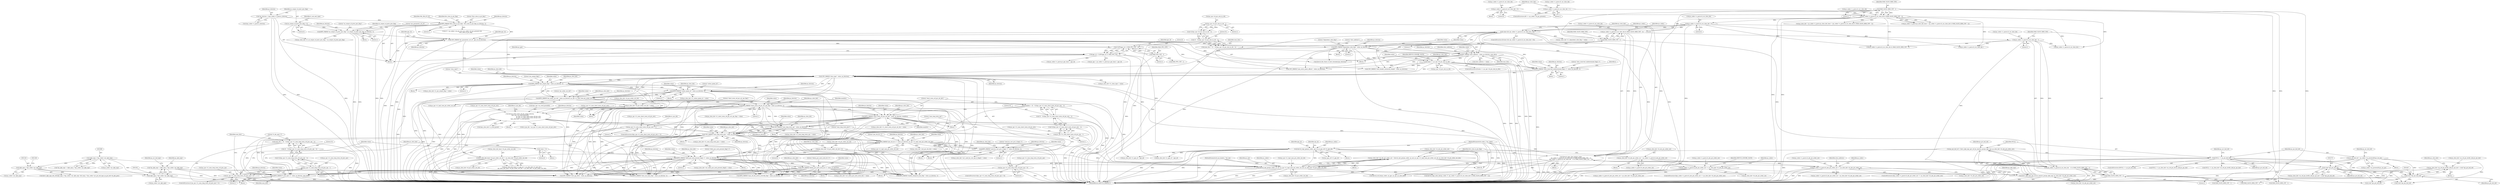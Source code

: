 digraph "0_Android_7c9be319a279654e55a6d757265f88c61a16a4d5@array" {
"1002398" [label="(Call,ps_slice_hdr->as_ref_pic_list0[r_idx].pv_pic_buf = (void *)ps_pic_buf_ref)"];
"1002406" [label="(Call,(void *)ps_pic_buf_ref)"];
"1002312" [label="(Call,NULL == ps_pic_buf_ref)"];
"1002304" [label="(Call,ps_pic_buf_ref = ihevc_dpb_mgr_get_ref_by_nearest_poc(ps_dpb_mgr, ps_slice_hdr->i4_abs_pic_order_cnt))"];
"1002306" [label="(Call,ihevc_dpb_mgr_get_ref_by_nearest_poc(ps_dpb_mgr, ps_slice_hdr->i4_abs_pic_order_cnt))"];
"1002289" [label="(Call,*ps_dpb_mgr = (dpb_mgr_t *)ps_codec->pv_dpb_mgr)"];
"1002291" [label="(Call,(dpb_mgr_t *)ps_codec->pv_dpb_mgr)"];
"1002088" [label="(Call,(dpb_mgr_t *)ps_codec->pv_dpb_mgr)"];
"1002162" [label="(Call,(dpb_mgr_t *)ps_codec->pv_dpb_mgr)"];
"1001699" [label="(Call,ps_codec->s_parse.i4_abs_pic_order_cnt == ps_slice_hdr->i4_abs_pic_order_cnt)"];
"1001685" [label="(Call,ps_slice_hdr->i4_abs_pic_order_cnt = ps_codec->s_parse.i4_abs_pic_order_cnt)"];
"1001670" [label="(Call,ps_slice_hdr->i4_abs_pic_order_cnt = ihevcd_calc_poc(ps_codec, ps_nal, ps_sps->i1_log2_max_pic_order_cnt_lsb, ps_slice_hdr->i4_pic_order_cnt_lsb))"];
"1001674" [label="(Call,ihevcd_calc_poc(ps_codec, ps_nal, ps_sps->i1_log2_max_pic_order_cnt_lsb, ps_slice_hdr->i4_pic_order_cnt_lsb))"];
"1000265" [label="(Call,ihevcd_copy_pps(ps_codec, pps_id, ps_pps_ref->i1_pps_id))"];
"1000130" [label="(MethodParameterIn,codec_t *ps_codec)"];
"1000214" [label="(Call,pps_id = CLIP3(pps_id, 0, MAX_PPS_CNT - 2))"];
"1000216" [label="(Call,CLIP3(pps_id, 0, MAX_PPS_CNT - 2))"];
"1000210" [label="(Call,UEV_PARSE(\"pic_parameter_set_id\", pps_id, ps_bitstrm))"];
"1000191" [label="(Call,BITS_PARSE(\"first_slice_in_pic_flag\", first_slice_in_pic_flag, ps_bitstrm, 1))"];
"1000148" [label="(Call,*ps_bitstrm = &ps_codec->s_parse.s_bitstrm)"];
"1000205" [label="(Call,BITS_PARSE(\"no_output_of_prior_pics_flag\", no_output_of_prior_pics_flag, ps_bitstrm, 1))"];
"1000160" [label="(Call,no_output_of_prior_pics_flag = 0)"];
"1000219" [label="(Call,MAX_PPS_CNT - 2)"];
"1000440" [label="(Call,ihevcd_copy_slice_hdr(ps_codec,\n (ps_codec->s_parse.i4_cur_slice_idx & (MAX_SLICE_HDR_CNT - 1)),\n ((ps_codec->s_parse.i4_cur_slice_idx - 1) & (MAX_SLICE_HDR_CNT - 1))))"];
"1000442" [label="(Call,ps_codec->s_parse.i4_cur_slice_idx & (MAX_SLICE_HDR_CNT - 1))"];
"1000407" [label="(Call,ps_codec->s_parse.i4_cur_slice_idx & (MAX_SLICE_HDR_CNT - 1))"];
"1000392" [label="(Call,ps_codec->s_parse.i4_cur_slice_idx = 1)"];
"1000377" [label="(Call,ps_codec->s_parse.i4_cur_slice_idx = 0)"];
"1000413" [label="(Call,MAX_SLICE_HDR_CNT - 1)"];
"1000432" [label="(Call,ps_codec->s_parse.i4_cur_slice_idx > 0)"];
"1000448" [label="(Call,MAX_SLICE_HDR_CNT - 1)"];
"1000451" [label="(Call,(ps_codec->s_parse.i4_cur_slice_idx - 1) & (MAX_SLICE_HDR_CNT - 1))"];
"1000452" [label="(Call,ps_codec->s_parse.i4_cur_slice_idx - 1)"];
"1000459" [label="(Call,MAX_SLICE_HDR_CNT - 1)"];
"1000131" [label="(MethodParameterIn,nal_header_t *ps_nal)"];
"1000961" [label="(Call,BITS_PARSE(\"poc_lsb_lt[ i ]\", value, ps_bitstrm, ps_sps->i1_log2_max_pic_order_cnt_lsb))"];
"1000859" [label="(Call,UEV_PARSE(\"num_long_term_pics\", value, ps_bitstrm))"];
"1000836" [label="(Call,UEV_PARSE(\"num_long_term_sps\", value, ps_bitstrm))"];
"1000736" [label="(Call,BITS_PARSE(\"short_term_ref_pic_set_idx\", value, ps_bitstrm, numbits))"];
"1000696" [label="(Call,BITS_PARSE(\"short_term_ref_pic_set_sps_flag\", value, ps_bitstrm, 1))"];
"1000684" [label="(Call,BITS_PARSE(\"pic_order_cnt_lsb\", value, ps_bitstrm, ps_sps->i1_log2_max_pic_order_cnt_lsb))"];
"1000594" [label="(Call,UEV_PARSE(\"slice_type\", value, ps_bitstrm))"];
"1000539" [label="(Call,value >= ps_sps->i4_pic_size_in_ctb)"];
"1000530" [label="(Call,BITS_PARSE(\"slice_address\", value, ps_bitstrm, num_bits))"];
"1000430" [label="(Call,value && (ps_codec->s_parse.i4_cur_slice_idx > 0))"];
"1000424" [label="(Call,BITS_PARSE(\"dependent_slice_flag\", value, ps_bitstrm, 1))"];
"1000520" [label="(Call,num_bits = 32 - CLZ(ps_sps->i4_pic_size_in_ctb - 1))"];
"1000522" [label="(Call,32 - CLZ(ps_sps->i4_pic_size_in_ctb - 1))"];
"1000524" [label="(Call,CLZ(ps_sps->i4_pic_size_in_ctb - 1))"];
"1000525" [label="(Call,ps_sps->i4_pic_size_in_ctb - 1)"];
"1000589" [label="(Call,BITS_PARSE(\"slice_reserved_undetermined_flag[ i ]\", value, ps_bitstrm, 1))"];
"1000639" [label="(Call,BITS_PARSE(\"pic_output_flag\", value, ps_bitstrm, 1))"];
"1000661" [label="(Call,BITS_PARSE(\"colour_plane_id\", value, ps_bitstrm, 2))"];
"1000726" [label="(Call,numbits = 32 - CLZ(ps_sps->i1_num_short_term_ref_pic_sets - 1))"];
"1000728" [label="(Call,32 - CLZ(ps_sps->i1_num_short_term_ref_pic_sets - 1))"];
"1000730" [label="(Call,CLZ(ps_sps->i1_num_short_term_ref_pic_sets - 1))"];
"1000731" [label="(Call,ps_sps->i1_num_short_term_ref_pic_sets - 1)"];
"1000720" [label="(Call,ps_sps->i1_num_short_term_ref_pic_sets > 1)"];
"1000780" [label="(Call,ihevcd_short_term_ref_pic_set(ps_bitstrm,\n &ps_sps->as_stref_picset[0],\n                                              ps_sps->i1_num_short_term_ref_pic_sets,\n                                              ps_sps->i1_num_short_term_ref_pic_sets,\n &ps_slice_hdr->s_stref_picset))"];
"1000987" [label="(Call,BITS_PARSE(\"delta_poc_msb_present_flag[ i ]\", value, ps_bitstrm, 1))"];
"1000934" [label="(Call,value = 0)"];
"1000927" [label="(Call,BITS_PARSE(\"lt_idx_sps[ i ]\", value, ps_bitstrm, num_bits))"];
"1001013" [label="(Call,UEV_PARSE(\"delata_poc_msb_cycle_lt[ i ]\", value, ps_bitstrm))"];
"1000917" [label="(Call,num_bits = 32 - CLZ(ps_sps->i1_num_long_term_ref_pics_sps - 1))"];
"1000919" [label="(Call,32 - CLZ(ps_sps->i1_num_long_term_ref_pics_sps - 1))"];
"1000921" [label="(Call,CLZ(ps_sps->i1_num_long_term_ref_pics_sps - 1))"];
"1000922" [label="(Call,ps_sps->i1_num_long_term_ref_pics_sps - 1)"];
"1000910" [label="(Call,ps_sps->i1_num_long_term_ref_pics_sps > 1)"];
"1000830" [label="(Call,ps_sps->i1_num_long_term_ref_pics_sps > 0)"];
"1000975" [label="(Call,BITS_PARSE(\"used_by_curr_pic_lt_flag[ i ]\", value, ps_bitstrm, 1))"];
"1000562" [label="(Call,ps_slice_hdr->i4_pic_order_cnt_lsb = 0)"];
"1000691" [label="(Call,ps_slice_hdr->i4_pic_order_cnt_lsb = value)"];
"1001653" [label="(Call,ps_slice_hdr_base->i4_pic_order_cnt_lsb != ps_slice_hdr->i4_pic_order_cnt_lsb)"];
"1001903" [label="(Call,ps_codec->s_parse.i4_abs_pic_order_cnt == ps_slice_hdr->i4_abs_pic_order_cnt)"];
"1002316" [label="(Call,ps_pic_buf_ref = ps_codec->as_process[0].ps_cur_pic)"];
"1002372" [label="(Call,(void *)ps_pic_buf_ref)"];
"1000839" [label="(Identifier,ps_bitstrm)"];
"1000455" [label="(Identifier,ps_codec)"];
"1001122" [label="(Call,BITS_PARSE(\"slice_sao_luma_flag\", value, ps_bitstrm, 1))"];
"1001014" [label="(Literal,\"delata_poc_msb_cycle_lt[ i ]\")"];
"1000688" [label="(Call,ps_sps->i1_log2_max_pic_order_cnt_lsb)"];
"1000161" [label="(Identifier,no_output_of_prior_pics_flag)"];
"1001705" [label="(Call,ps_slice_hdr->i4_abs_pic_order_cnt)"];
"1000666" [label="(Call,ps_slice_hdr->i1_colour_plane_id = value)"];
"1000642" [label="(Identifier,ps_bitstrm)"];
"1000215" [label="(Identifier,pps_id)"];
"1000917" [label="(Call,num_bits = 32 - CLZ(ps_sps->i1_num_long_term_ref_pics_sps - 1))"];
"1000462" [label="(Call,ps_slice_hdr->i1_dependent_slice_flag = value)"];
"1000862" [label="(Identifier,ps_bitstrm)"];
"1000376" [label="(Block,)"];
"1000464" [label="(Identifier,ps_slice_hdr)"];
"1000415" [label="(Literal,1)"];
"1000195" [label="(Literal,1)"];
"1002315" [label="(Block,)"];
"1001891" [label="(Call,ps_codec->s_parse.i4_abs_pic_order_cnt = ps_slice_hdr->i4_abs_pic_order_cnt)"];
"1000738" [label="(Identifier,value)"];
"1002306" [label="(Call,ihevc_dpb_mgr_get_ref_by_nearest_poc(ps_dpb_mgr, ps_slice_hdr->i4_abs_pic_order_cnt))"];
"1000687" [label="(Identifier,ps_bitstrm)"];
"1000665" [label="(Literal,2)"];
"1002305" [label="(Identifier,ps_pic_buf_ref)"];
"1002406" [label="(Call,(void *)ps_pic_buf_ref)"];
"1000697" [label="(Literal,\"short_term_ref_pic_set_sps_flag\")"];
"1002304" [label="(Call,ps_pic_buf_ref = ihevc_dpb_mgr_get_ref_by_nearest_poc(ps_dpb_mgr, ps_slice_hdr->i4_abs_pic_order_cnt))"];
"1000721" [label="(Call,ps_sps->i1_num_short_term_ref_pic_sets)"];
"1002088" [label="(Call,(dpb_mgr_t *)ps_codec->pv_dpb_mgr)"];
"1002372" [label="(Call,(void *)ps_pic_buf_ref)"];
"1000918" [label="(Identifier,num_bits)"];
"1000983" [label="(Identifier,ps_slice_hdr)"];
"1000743" [label="(Identifier,ps_slice_hdr)"];
"1000720" [label="(Call,ps_sps->i1_num_short_term_ref_pic_sets > 1)"];
"1000524" [label="(Call,CLZ(ps_sps->i4_pic_size_in_ctb - 1))"];
"1001937" [label="(Call,UEV_PARSE(\"num_entry_point_offsets\", value, ps_bitstrm))"];
"1000596" [label="(Identifier,value)"];
"1000931" [label="(Identifier,num_bits)"];
"1000210" [label="(Call,UEV_PARSE(\"pic_parameter_set_id\", pps_id, ps_bitstrm))"];
"1001670" [label="(Call,ps_slice_hdr->i4_abs_pic_order_cnt = ihevcd_calc_poc(ps_codec, ps_nal, ps_sps->i1_log2_max_pic_order_cnt_lsb, ps_slice_hdr->i4_pic_order_cnt_lsb))"];
"1001016" [label="(Identifier,ps_bitstrm)"];
"1000935" [label="(Identifier,value)"];
"1000533" [label="(Identifier,ps_bitstrm)"];
"1001185" [label="(Call,BITS_PARSE(\"num_ref_idx_active_override_flag\", value, ps_bitstrm, 1))"];
"1000286" [label="(Call,(0 != ps_codec->u4_pic_cnt || ps_codec->i4_pic_present) &&\n                    first_slice_in_pic_flag)"];
"1000638" [label="(Block,)"];
"1001825" [label="(Call,ps_codec->s_parse.i4_cur_slice_idx--)"];
"1000639" [label="(Call,BITS_PARSE(\"pic_output_flag\", value, ps_bitstrm, 1))"];
"1002311" [label="(ControlStructure,if(NULL == ps_pic_buf_ref))"];
"1000914" [label="(Literal,1)"];
"1000731" [label="(Call,ps_sps->i1_num_short_term_ref_pic_sets - 1)"];
"1000737" [label="(Literal,\"short_term_ref_pic_set_idx\")"];
"1000538" [label="(ControlStructure,if(value >= ps_sps->i4_pic_size_in_ctb))"];
"1000926" [label="(Literal,1)"];
"1000160" [label="(Call,no_output_of_prior_pics_flag = 0)"];
"1000260" [label="(Call,MAX_PPS_CNT - 1)"];
"1000199" [label="(Identifier,NAL_BLA_W_LP)"];
"1000791" [label="(Call,ps_sps->i1_num_short_term_ref_pic_sets)"];
"1000431" [label="(Identifier,value)"];
"1000204" [label="(Block,)"];
"1000865" [label="(Identifier,ps_slice_hdr)"];
"1000736" [label="(Call,BITS_PARSE(\"short_term_ref_pic_set_idx\", value, ps_bitstrm, numbits))"];
"1002335" [label="(Identifier,ps_mv_buf_ref)"];
"1000726" [label="(Call,numbits = 32 - CLZ(ps_sps->i1_num_short_term_ref_pic_sets - 1))"];
"1000453" [label="(Call,ps_codec->s_parse.i4_cur_slice_idx)"];
"1000990" [label="(Identifier,ps_bitstrm)"];
"1002485" [label="(Call,(void *)ps_pic_buf_ref)"];
"1000526" [label="(Call,ps_sps->i4_pic_size_in_ctb)"];
"1001654" [label="(Call,ps_slice_hdr_base->i4_pic_order_cnt_lsb)"];
"1000221" [label="(Literal,2)"];
"1000961" [label="(Call,BITS_PARSE(\"poc_lsb_lt[ i ]\", value, ps_bitstrm, ps_sps->i1_log2_max_pic_order_cnt_lsb))"];
"1002592" [label="(Call,MAX_SLICE_HDR_CNT - 1)"];
"1000691" [label="(Call,ps_slice_hdr->i4_pic_order_cnt_lsb = value)"];
"1000591" [label="(Identifier,value)"];
"1000217" [label="(Identifier,pps_id)"];
"1000523" [label="(Literal,32)"];
"1002433" [label="(Call,NULL == ps_slice_hdr->as_ref_pic_list1[r_idx].pv_pic_buf)"];
"1000193" [label="(Identifier,first_slice_in_pic_flag)"];
"1001909" [label="(Call,ps_slice_hdr->i4_abs_pic_order_cnt)"];
"1000208" [label="(Identifier,ps_bitstrm)"];
"1000413" [label="(Call,MAX_SLICE_HDR_CNT - 1)"];
"1000132" [label="(Block,)"];
"1000594" [label="(Call,UEV_PARSE(\"slice_type\", value, ps_bitstrm))"];
"1000540" [label="(Identifier,value)"];
"1001862" [label="(Call,MAX_SLICE_HDR_CNT - 1)"];
"1000191" [label="(Call,BITS_PARSE(\"first_slice_in_pic_flag\", first_slice_in_pic_flag, ps_bitstrm, 1))"];
"1000383" [label="(Literal,0)"];
"1000837" [label="(Literal,\"num_long_term_sps\")"];
"1000563" [label="(Call,ps_slice_hdr->i4_pic_order_cnt_lsb)"];
"1000265" [label="(Call,ihevcd_copy_pps(ps_codec, pps_id, ps_pps_ref->i1_pps_id))"];
"1001676" [label="(Identifier,ps_nal)"];
"1000224" [label="(Call,ps_codec->s_parse.ps_pps_base + pps_id)"];
"1002326" [label="(Identifier,ps_mv_buf_ref)"];
"1000963" [label="(Identifier,value)"];
"1001675" [label="(Identifier,ps_codec)"];
"1002317" [label="(Identifier,ps_pic_buf_ref)"];
"1000545" [label="(Identifier,IHEVCD_IGNORE_SLICE)"];
"1000698" [label="(Identifier,value)"];
"1000452" [label="(Call,ps_codec->s_parse.i4_cur_slice_idx - 1)"];
"1000727" [label="(Identifier,numbits)"];
"1000975" [label="(Call,BITS_PARSE(\"used_by_curr_pic_lt_flag[ i ]\", value, ps_bitstrm, 1))"];
"1000928" [label="(Literal,\"lt_idx_sps[ i ]\")"];
"1000130" [label="(MethodParameterIn,codec_t *ps_codec)"];
"1000448" [label="(Call,MAX_SLICE_HDR_CNT - 1)"];
"1000438" [label="(Literal,0)"];
"1000730" [label="(Call,CLZ(ps_sps->i1_num_short_term_ref_pic_sets - 1))"];
"1002070" [label="(Call,ihevcd_bits_flush_to_byte_boundary(ps_bitstrm))"];
"1000701" [label="(Call,ps_slice_hdr->i1_short_term_ref_pic_set_sps_flag = value)"];
"1002293" [label="(Call,ps_codec->pv_dpb_mgr)"];
"1001470" [label="(Call,SEV_PARSE(\"slice_qp_delta\", value, ps_bitstrm))"];
"1002354" [label="(Call,NULL == ps_slice_hdr->as_ref_pic_list0[r_idx].pv_pic_buf)"];
"1002308" [label="(Call,ps_slice_hdr->i4_abs_pic_order_cnt)"];
"1000640" [label="(Literal,\"pic_output_flag\")"];
"1000407" [label="(Call,ps_codec->s_parse.i4_cur_slice_idx & (MAX_SLICE_HDR_CNT - 1))"];
"1000685" [label="(Literal,\"pic_order_cnt_lsb\")"];
"1000525" [label="(Call,ps_sps->i4_pic_size_in_ctb - 1)"];
"1000598" [label="(Call,ps_slice_hdr->i1_slice_type = value)"];
"1001684" [label="(Block,)"];
"1000432" [label="(Call,ps_codec->s_parse.i4_cur_slice_idx > 0)"];
"1000696" [label="(Call,BITS_PARSE(\"short_term_ref_pic_set_sps_flag\", value, ps_bitstrm, 1))"];
"1000149" [label="(Identifier,ps_bitstrm)"];
"1000933" [label="(Block,)"];
"1000503" [label="(Call,ps_slice_hdr->i1_no_output_of_prior_pics_flag = no_output_of_prior_pics_flag)"];
"1000831" [label="(Call,ps_sps->i1_num_long_term_ref_pics_sps)"];
"1001669" [label="(Block,)"];
"1000223" [label="(Identifier,ps_pps)"];
"1000589" [label="(Call,BITS_PARSE(\"slice_reserved_undetermined_flag[ i ]\", value, ps_bitstrm, 1))"];
"1000211" [label="(Literal,\"pic_parameter_set_id\")"];
"1001685" [label="(Call,ps_slice_hdr->i4_abs_pic_order_cnt = ps_codec->s_parse.i4_abs_pic_order_cnt)"];
"1000692" [label="(Call,ps_slice_hdr->i4_pic_order_cnt_lsb)"];
"1002162" [label="(Call,(dpb_mgr_t *)ps_codec->pv_dpb_mgr)"];
"1000554" [label="(Identifier,ps_slice_hdr)"];
"1000732" [label="(Call,ps_sps->i1_num_short_term_ref_pic_sets)"];
"1000214" [label="(Call,pps_id = CLIP3(pps_id, 0, MAX_PPS_CNT - 2))"];
"1000838" [label="(Identifier,value)"];
"1000724" [label="(Literal,1)"];
"1000593" [label="(Literal,1)"];
"1002314" [label="(Identifier,ps_pic_buf_ref)"];
"1002318" [label="(Call,ps_codec->as_process[0].ps_cur_pic)"];
"1000991" [label="(Literal,1)"];
"1002266" [label="(Call,ihevcd_ref_list(ps_codec, ps_pps, ps_sps, ps_slice_hdr))"];
"1000401" [label="(Call,ps_codec->s_parse.ps_slice_hdr_base + (ps_codec->s_parse.i4_cur_slice_idx & (MAX_SLICE_HDR_CNT - 1)))"];
"1000835" [label="(Block,)"];
"1000378" [label="(Call,ps_codec->s_parse.i4_cur_slice_idx)"];
"1002586" [label="(Call,ps_codec->s_parse.i4_cur_slice_idx & (MAX_SLICE_HDR_CNT - 1))"];
"1000679" [label="(Block,)"];
"1002399" [label="(Call,ps_slice_hdr->as_ref_pic_list0[r_idx].pv_pic_buf)"];
"1000644" [label="(Call,ps_slice_hdr->i1_pic_output_flag = value)"];
"1000530" [label="(Call,BITS_PARSE(\"slice_address\", value, ps_bitstrm, num_bits))"];
"1000429" [label="(ControlStructure,if(value && (ps_codec->s_parse.i4_cur_slice_idx > 0)))"];
"1001677" [label="(Call,ps_sps->i1_log2_max_pic_order_cnt_lsb)"];
"1000979" [label="(Literal,1)"];
"1001914" [label="(Call,ps_codec->s_parse.i4_abs_pic_order_cnt = ps_slice_hdr->i4_abs_pic_order_cnt)"];
"1000597" [label="(Identifier,ps_bitstrm)"];
"1000965" [label="(Call,ps_sps->i1_log2_max_pic_order_cnt_lsb)"];
"1000150" [label="(Call,&ps_codec->s_parse.s_bitstrm)"];
"1000162" [label="(Literal,0)"];
"1000205" [label="(Call,BITS_PARSE(\"no_output_of_prior_pics_flag\", no_output_of_prior_pics_flag, ps_bitstrm, 1))"];
"1000739" [label="(Identifier,ps_bitstrm)"];
"1000934" [label="(Call,value = 0)"];
"1000441" [label="(Identifier,ps_codec)"];
"1000541" [label="(Call,ps_sps->i4_pic_size_in_ctb)"];
"1001689" [label="(Call,ps_codec->s_parse.i4_abs_pic_order_cnt)"];
"1000237" [label="(Block,)"];
"1001013" [label="(Call,UEV_PARSE(\"delata_poc_msb_cycle_lt[ i ]\", value, ps_bitstrm))"];
"1000860" [label="(Literal,\"num_long_term_pics\")"];
"1000992" [label="(Call,ps_slice_hdr->ai1_delta_poc_msb_present_flag[i] = value)"];
"1000735" [label="(Literal,1)"];
"1002451" [label="(Call,(void *)ps_pic_buf_ref)"];
"1000458" [label="(Literal,1)"];
"1000915" [label="(Block,)"];
"1000719" [label="(ControlStructure,if(ps_sps->i1_num_short_term_ref_pic_sets > 1))"];
"1000430" [label="(Call,value && (ps_codec->s_parse.i4_cur_slice_idx > 0))"];
"1000408" [label="(Call,ps_codec->s_parse.i4_cur_slice_idx)"];
"1002044" [label="(Call,UEV_PARSE(\"slice_header_extension_length\", value, ps_bitstrm))"];
"1000842" [label="(Identifier,ps_slice_hdr)"];
"1001012" [label="(Block,)"];
"1000556" [label="(Block,)"];
"1000450" [label="(Literal,1)"];
"1000695" [label="(Identifier,value)"];
"1000936" [label="(Literal,0)"];
"1000664" [label="(Identifier,ps_bitstrm)"];
"1000426" [label="(Identifier,value)"];
"1001913" [label="(Identifier,IHEVCD_IGNORE_SLICE)"];
"1000643" [label="(Literal,1)"];
"1000439" [label="(Block,)"];
"1002408" [label="(Identifier,ps_pic_buf_ref)"];
"1000725" [label="(Block,)"];
"1002290" [label="(Identifier,ps_dpb_mgr)"];
"1002413" [label="(Identifier,ps_slice_hdr)"];
"1000920" [label="(Literal,32)"];
"1000989" [label="(Identifier,value)"];
"1001698" [label="(ControlStructure,if(ps_codec->s_parse.i4_abs_pic_order_cnt == ps_slice_hdr->i4_abs_pic_order_cnt))"];
"1000451" [label="(Call,(ps_codec->s_parse.i4_cur_slice_idx - 1) & (MAX_SLICE_HDR_CNT - 1))"];
"1000220" [label="(Identifier,MAX_PPS_CNT)"];
"1000686" [label="(Identifier,value)"];
"1001674" [label="(Call,ihevcd_calc_poc(ps_codec, ps_nal, ps_sps->i1_log2_max_pic_order_cnt_lsb, ps_slice_hdr->i4_pic_order_cnt_lsb))"];
"1000442" [label="(Call,ps_codec->s_parse.i4_cur_slice_idx & (MAX_SLICE_HDR_CNT - 1))"];
"1000834" [label="(Literal,0)"];
"1000741" [label="(Call,ps_slice_hdr->i1_short_term_ref_pic_set_idx = value)"];
"1000592" [label="(Identifier,ps_bitstrm)"];
"1000976" [label="(Literal,\"used_by_curr_pic_lt_flag[ i ]\")"];
"1000222" [label="(Call,ps_pps = ps_codec->s_parse.ps_pps_base + pps_id)"];
"1000836" [label="(Call,UEV_PARSE(\"num_long_term_sps\", value, ps_bitstrm))"];
"1001766" [label="(Call,MAX_SLICE_HDR_CNT - 1)"];
"1000728" [label="(Call,32 - CLZ(ps_sps->i1_num_short_term_ref_pic_sets - 1))"];
"1000779" [label="(Block,)"];
"1002312" [label="(Call,NULL == ps_pic_buf_ref)"];
"1000729" [label="(Literal,32)"];
"1000995" [label="(Identifier,ps_slice_hdr)"];
"1000909" [label="(ControlStructure,if (ps_sps->i1_num_long_term_ref_pics_sps > 1))"];
"1002316" [label="(Call,ps_pic_buf_ref = ps_codec->as_process[0].ps_cur_pic)"];
"1000927" [label="(Call,BITS_PARSE(\"lt_idx_sps[ i ]\", value, ps_bitstrm, num_bits))"];
"1000829" [label="(ControlStructure,if(ps_sps->i1_num_long_term_ref_pics_sps > 0))"];
"1002164" [label="(Call,ps_codec->pv_dpb_mgr)"];
"1000209" [label="(Literal,1)"];
"1000218" [label="(Literal,0)"];
"1002397" [label="(Block,)"];
"1001699" [label="(Call,ps_codec->s_parse.i4_abs_pic_order_cnt == ps_slice_hdr->i4_abs_pic_order_cnt)"];
"1000206" [label="(Literal,\"no_output_of_prior_pics_flag\")"];
"1001653" [label="(Call,ps_slice_hdr_base->i4_pic_order_cnt_lsb != ps_slice_hdr->i4_pic_order_cnt_lsb)"];
"1002307" [label="(Identifier,ps_dpb_mgr)"];
"1000443" [label="(Call,ps_codec->s_parse.i4_cur_slice_idx)"];
"1000518" [label="(Block,)"];
"1000266" [label="(Identifier,ps_codec)"];
"1000536" [label="(Identifier,slice_address)"];
"1002161" [label="(Call,ihevc_dpb_mgr_del_ref((dpb_mgr_t *)ps_codec->pv_dpb_mgr, (buf_mgr_t *)ps_codec->pv_pic_buf_mgr, ps_pic_buf->i4_abs_poc))"];
"1001917" [label="(Identifier,ps_codec)"];
"1000661" [label="(Call,BITS_PARSE(\"colour_plane_id\", value, ps_bitstrm, 2))"];
"1001902" [label="(ControlStructure,if(ps_codec->s_parse.i4_abs_pic_order_cnt == ps_slice_hdr->i4_abs_pic_order_cnt))"];
"1000699" [label="(Identifier,ps_bitstrm)"];
"1000148" [label="(Call,*ps_bitstrm = &ps_codec->s_parse.s_bitstrm)"];
"1001696" [label="(Identifier,first_slice_in_pic_flag)"];
"1000131" [label="(MethodParameterIn,nal_header_t *ps_nal)"];
"1000600" [label="(Identifier,ps_slice_hdr)"];
"1000207" [label="(Identifier,no_output_of_prior_pics_flag)"];
"1002398" [label="(Call,ps_slice_hdr->as_ref_pic_list0[r_idx].pv_pic_buf = (void *)ps_pic_buf_ref)"];
"1001015" [label="(Identifier,value)"];
"1000978" [label="(Identifier,ps_bitstrm)"];
"1000700" [label="(Literal,1)"];
"1000267" [label="(Identifier,pps_id)"];
"1000529" [label="(Literal,1)"];
"1000980" [label="(Call,ps_slice_hdr->ai1_used_by_curr_pic_lt_flag[i] = value)"];
"1000386" [label="(ControlStructure,if(0 == ps_codec->i4_pic_present))"];
"1000663" [label="(Identifier,value)"];
"1000968" [label="(Call,ps_slice_hdr->ai4_poc_lsb_lt[i] = value)"];
"1000595" [label="(Literal,\"slice_type\")"];
"1000433" [label="(Call,ps_codec->s_parse.i4_cur_slice_idx)"];
"1000569" [label="(Identifier,ps_slice_hdr)"];
"1000535" [label="(Call,slice_address = value)"];
"1000740" [label="(Identifier,numbits)"];
"1000960" [label="(Block,)"];
"1000423" [label="(Block,)"];
"1001645" [label="(Call,(ps_slice_hdr_base->i1_pps_id != ps_slice_hdr->i1_pps_id) ||\n (ps_slice_hdr_base->i4_pic_order_cnt_lsb != ps_slice_hdr->i4_pic_order_cnt_lsb))"];
"1002313" [label="(Identifier,NULL)"];
"1000799" [label="(Identifier,st_rps_idx)"];
"1001657" [label="(Call,ps_slice_hdr->i4_pic_order_cnt_lsb)"];
"1002685" [label="(MethodReturn,IHEVCD_ERROR_T)"];
"1000424" [label="(Call,BITS_PARSE(\"dependent_slice_flag\", value, ps_bitstrm, 1))"];
"1002291" [label="(Call,(dpb_mgr_t *)ps_codec->pv_dpb_mgr)"];
"1000911" [label="(Call,ps_sps->i1_num_long_term_ref_pics_sps)"];
"1000428" [label="(Literal,1)"];
"1000930" [label="(Identifier,ps_bitstrm)"];
"1001904" [label="(Call,ps_codec->s_parse.i4_abs_pic_order_cnt)"];
"1001729" [label="(Call,ps_codec->s_parse.i4_cur_slice_idx--)"];
"1000962" [label="(Literal,\"poc_lsb_lt[ i ]\")"];
"1000520" [label="(Call,num_bits = 32 - CLZ(ps_sps->i4_pic_size_in_ctb - 1))"];
"1001017" [label="(Call,ps_slice_hdr->ai1_delta_poc_msb_cycle_lt[i] = value)"];
"1000641" [label="(Identifier,value)"];
"1000479" [label="(Call,ps_slice_hdr->i1_pps_id = pps_id)"];
"1001700" [label="(Call,ps_codec->s_parse.i4_abs_pic_order_cnt)"];
"1000703" [label="(Identifier,ps_slice_hdr)"];
"1000392" [label="(Call,ps_codec->s_parse.i4_cur_slice_idx = 1)"];
"1000398" [label="(Literal,1)"];
"1000449" [label="(Identifier,MAX_SLICE_HDR_CNT)"];
"1002090" [label="(Call,ps_codec->pv_dpb_mgr)"];
"1000646" [label="(Identifier,ps_slice_hdr)"];
"1000219" [label="(Call,MAX_PPS_CNT - 2)"];
"1000828" [label="(Block,)"];
"1002284" [label="(Block,)"];
"1000977" [label="(Identifier,value)"];
"1000212" [label="(Identifier,pps_id)"];
"1000216" [label="(Call,CLIP3(pps_id, 0, MAX_PPS_CNT - 2))"];
"1000923" [label="(Call,ps_sps->i1_num_long_term_ref_pics_sps)"];
"1000782" [label="(Call,&ps_sps->as_stref_picset[0])"];
"1000859" [label="(Call,UEV_PARSE(\"num_long_term_pics\", value, ps_bitstrm))"];
"1000213" [label="(Identifier,ps_bitstrm)"];
"1001711" [label="(Identifier,slice_address)"];
"1000910" [label="(Call,ps_sps->i1_num_long_term_ref_pics_sps > 1)"];
"1000399" [label="(Call,ps_slice_hdr = ps_codec->s_parse.ps_slice_hdr_base + (ps_codec->s_parse.i4_cur_slice_idx & (MAX_SLICE_HDR_CNT - 1)))"];
"1000590" [label="(Literal,\"slice_reserved_undetermined_flag[ i ]\")"];
"1000377" [label="(Call,ps_codec->s_parse.i4_cur_slice_idx = 0)"];
"1000414" [label="(Identifier,MAX_SLICE_HDR_CNT)"];
"1001097" [label="(Call,BITS_PARSE(\"enable_temporal_mvp_flag\", value, ps_bitstrm, 1))"];
"1000531" [label="(Literal,\"slice_address\")"];
"1000668" [label="(Identifier,ps_slice_hdr)"];
"1000192" [label="(Literal,\"first_slice_in_pic_flag\")"];
"1000459" [label="(Call,MAX_SLICE_HDR_CNT - 1)"];
"1000532" [label="(Identifier,value)"];
"1000798" [label="(Call,st_rps_idx = ps_sps->i1_num_short_term_ref_pic_sets)"];
"1000588" [label="(Block,)"];
"1000521" [label="(Identifier,num_bits)"];
"1000400" [label="(Identifier,ps_slice_hdr)"];
"1000863" [label="(Call,ps_slice_hdr->i1_num_long_term_pics = value)"];
"1000988" [label="(Literal,\"delta_poc_msb_present_flag[ i ]\")"];
"1000425" [label="(Literal,\"dependent_slice_flag\")"];
"1001816" [label="(Identifier,ps_codec)"];
"1000794" [label="(Call,&ps_slice_hdr->s_stref_picset)"];
"1001680" [label="(Call,ps_slice_hdr->i4_pic_order_cnt_lsb)"];
"1000861" [label="(Identifier,value)"];
"1000940" [label="(Identifier,ps_slice_hdr)"];
"1001671" [label="(Call,ps_slice_hdr->i4_abs_pic_order_cnt)"];
"1000566" [label="(Literal,0)"];
"1001020" [label="(Identifier,ps_slice_hdr)"];
"1000587" [label="(Identifier,i)"];
"1000919" [label="(Call,32 - CLZ(ps_sps->i1_num_long_term_ref_pics_sps - 1))"];
"1001903" [label="(Call,ps_codec->s_parse.i4_abs_pic_order_cnt == ps_slice_hdr->i4_abs_pic_order_cnt)"];
"1000427" [label="(Identifier,ps_bitstrm)"];
"1002583" [label="(Call,ihevcd_copy_slice_hdr(ps_codec, 0, (ps_codec->s_parse.i4_cur_slice_idx & (MAX_SLICE_HDR_CNT - 1))))"];
"1002374" [label="(Identifier,ps_pic_buf_ref)"];
"1000522" [label="(Call,32 - CLZ(ps_sps->i4_pic_size_in_ctb - 1))"];
"1000781" [label="(Identifier,ps_bitstrm)"];
"1002298" [label="(Identifier,ps_mv_buf_mgr)"];
"1000684" [label="(Call,BITS_PARSE(\"pic_order_cnt_lsb\", value, ps_bitstrm, ps_sps->i1_log2_max_pic_order_cnt_lsb))"];
"1000987" [label="(Call,BITS_PARSE(\"delta_poc_msb_present_flag[ i ]\", value, ps_bitstrm, 1))"];
"1000662" [label="(Literal,\"colour_plane_id\")"];
"1000460" [label="(Identifier,MAX_SLICE_HDR_CNT)"];
"1000562" [label="(Call,ps_slice_hdr->i4_pic_order_cnt_lsb = 0)"];
"1000929" [label="(Identifier,value)"];
"1000393" [label="(Call,ps_codec->s_parse.i4_cur_slice_idx)"];
"1000964" [label="(Identifier,ps_bitstrm)"];
"1002364" [label="(Call,ps_slice_hdr->as_ref_pic_list0[r_idx].pv_pic_buf = (void *)ps_pic_buf_ref)"];
"1002086" [label="(Call,*ps_dpb_mgr = (dpb_mgr_t *)ps_codec->pv_dpb_mgr)"];
"1000461" [label="(Literal,1)"];
"1000539" [label="(Call,value >= ps_sps->i4_pic_size_in_ctb)"];
"1000901" [label="(Block,)"];
"1000165" [label="(Identifier,i1_nal_unit_type)"];
"1000194" [label="(Identifier,ps_bitstrm)"];
"1000660" [label="(Block,)"];
"1000922" [label="(Call,ps_sps->i1_num_long_term_ref_pics_sps - 1)"];
"1000780" [label="(Call,ihevcd_short_term_ref_pic_set(ps_bitstrm,\n &ps_sps->as_stref_picset[0],\n                                              ps_sps->i1_num_short_term_ref_pic_sets,\n                                              ps_sps->i1_num_short_term_ref_pic_sets,\n &ps_slice_hdr->s_stref_picset))"];
"1000788" [label="(Call,ps_sps->i1_num_short_term_ref_pic_sets)"];
"1000508" [label="(Call,ps_slice_hdr->i1_pps_id = pps_id)"];
"1000534" [label="(Identifier,num_bits)"];
"1000921" [label="(Call,CLZ(ps_sps->i1_num_long_term_ref_pics_sps - 1))"];
"1000830" [label="(Call,ps_sps->i1_num_long_term_ref_pics_sps > 0)"];
"1000747" [label="(Identifier,st_rps_idx)"];
"1001686" [label="(Call,ps_slice_hdr->i4_abs_pic_order_cnt)"];
"1000272" [label="(Identifier,sps_id)"];
"1002289" [label="(Call,*ps_dpb_mgr = (dpb_mgr_t *)ps_codec->pv_dpb_mgr)"];
"1000971" [label="(Identifier,ps_slice_hdr)"];
"1000440" [label="(Call,ihevcd_copy_slice_hdr(ps_codec,\n (ps_codec->s_parse.i4_cur_slice_idx & (MAX_SLICE_HDR_CNT - 1)),\n ((ps_codec->s_parse.i4_cur_slice_idx - 1) & (MAX_SLICE_HDR_CNT - 1))))"];
"1000268" [label="(Call,ps_pps_ref->i1_pps_id)"];
"1000840" [label="(Call,ps_slice_hdr->i1_num_long_term_sps = value)"];
"1000693" [label="(Identifier,ps_slice_hdr)"];
"1002398" -> "1002397"  [label="AST: "];
"1002398" -> "1002406"  [label="CFG: "];
"1002399" -> "1002398"  [label="AST: "];
"1002406" -> "1002398"  [label="AST: "];
"1002413" -> "1002398"  [label="CFG: "];
"1002398" -> "1002685"  [label="DDG: "];
"1002398" -> "1002685"  [label="DDG: "];
"1002406" -> "1002398"  [label="DDG: "];
"1002406" -> "1002408"  [label="CFG: "];
"1002407" -> "1002406"  [label="AST: "];
"1002408" -> "1002406"  [label="AST: "];
"1002406" -> "1002685"  [label="DDG: "];
"1002312" -> "1002406"  [label="DDG: "];
"1002316" -> "1002406"  [label="DDG: "];
"1002372" -> "1002406"  [label="DDG: "];
"1002406" -> "1002451"  [label="DDG: "];
"1002406" -> "1002485"  [label="DDG: "];
"1002312" -> "1002311"  [label="AST: "];
"1002312" -> "1002314"  [label="CFG: "];
"1002313" -> "1002312"  [label="AST: "];
"1002314" -> "1002312"  [label="AST: "];
"1002317" -> "1002312"  [label="CFG: "];
"1002335" -> "1002312"  [label="CFG: "];
"1002312" -> "1002685"  [label="DDG: "];
"1002312" -> "1002685"  [label="DDG: "];
"1002312" -> "1002685"  [label="DDG: "];
"1002304" -> "1002312"  [label="DDG: "];
"1002312" -> "1002354"  [label="DDG: "];
"1002312" -> "1002372"  [label="DDG: "];
"1002312" -> "1002433"  [label="DDG: "];
"1002312" -> "1002451"  [label="DDG: "];
"1002312" -> "1002485"  [label="DDG: "];
"1002304" -> "1002284"  [label="AST: "];
"1002304" -> "1002306"  [label="CFG: "];
"1002305" -> "1002304"  [label="AST: "];
"1002306" -> "1002304"  [label="AST: "];
"1002313" -> "1002304"  [label="CFG: "];
"1002304" -> "1002685"  [label="DDG: "];
"1002306" -> "1002304"  [label="DDG: "];
"1002306" -> "1002304"  [label="DDG: "];
"1002306" -> "1002308"  [label="CFG: "];
"1002307" -> "1002306"  [label="AST: "];
"1002308" -> "1002306"  [label="AST: "];
"1002306" -> "1002685"  [label="DDG: "];
"1002306" -> "1002685"  [label="DDG: "];
"1002289" -> "1002306"  [label="DDG: "];
"1001699" -> "1002306"  [label="DDG: "];
"1001903" -> "1002306"  [label="DDG: "];
"1002289" -> "1002284"  [label="AST: "];
"1002289" -> "1002291"  [label="CFG: "];
"1002290" -> "1002289"  [label="AST: "];
"1002291" -> "1002289"  [label="AST: "];
"1002298" -> "1002289"  [label="CFG: "];
"1002289" -> "1002685"  [label="DDG: "];
"1002291" -> "1002289"  [label="DDG: "];
"1002291" -> "1002293"  [label="CFG: "];
"1002292" -> "1002291"  [label="AST: "];
"1002293" -> "1002291"  [label="AST: "];
"1002291" -> "1002685"  [label="DDG: "];
"1002088" -> "1002291"  [label="DDG: "];
"1002162" -> "1002291"  [label="DDG: "];
"1002088" -> "1002086"  [label="AST: "];
"1002088" -> "1002090"  [label="CFG: "];
"1002089" -> "1002088"  [label="AST: "];
"1002090" -> "1002088"  [label="AST: "];
"1002086" -> "1002088"  [label="CFG: "];
"1002088" -> "1002685"  [label="DDG: "];
"1002088" -> "1002086"  [label="DDG: "];
"1002088" -> "1002162"  [label="DDG: "];
"1002162" -> "1002161"  [label="AST: "];
"1002162" -> "1002164"  [label="CFG: "];
"1002163" -> "1002162"  [label="AST: "];
"1002164" -> "1002162"  [label="AST: "];
"1002168" -> "1002162"  [label="CFG: "];
"1002162" -> "1002685"  [label="DDG: "];
"1002162" -> "1002161"  [label="DDG: "];
"1001699" -> "1001698"  [label="AST: "];
"1001699" -> "1001705"  [label="CFG: "];
"1001700" -> "1001699"  [label="AST: "];
"1001705" -> "1001699"  [label="AST: "];
"1001711" -> "1001699"  [label="CFG: "];
"1001816" -> "1001699"  [label="CFG: "];
"1001699" -> "1002685"  [label="DDG: "];
"1001699" -> "1002685"  [label="DDG: "];
"1001699" -> "1002685"  [label="DDG: "];
"1001685" -> "1001699"  [label="DDG: "];
"1001670" -> "1001699"  [label="DDG: "];
"1001699" -> "1001891"  [label="DDG: "];
"1001685" -> "1001684"  [label="AST: "];
"1001685" -> "1001689"  [label="CFG: "];
"1001686" -> "1001685"  [label="AST: "];
"1001689" -> "1001685"  [label="AST: "];
"1001696" -> "1001685"  [label="CFG: "];
"1001685" -> "1001903"  [label="DDG: "];
"1001670" -> "1001669"  [label="AST: "];
"1001670" -> "1001674"  [label="CFG: "];
"1001671" -> "1001670"  [label="AST: "];
"1001674" -> "1001670"  [label="AST: "];
"1001696" -> "1001670"  [label="CFG: "];
"1001670" -> "1002685"  [label="DDG: "];
"1001674" -> "1001670"  [label="DDG: "];
"1001674" -> "1001670"  [label="DDG: "];
"1001674" -> "1001670"  [label="DDG: "];
"1001674" -> "1001670"  [label="DDG: "];
"1001670" -> "1001903"  [label="DDG: "];
"1001674" -> "1001680"  [label="CFG: "];
"1001675" -> "1001674"  [label="AST: "];
"1001676" -> "1001674"  [label="AST: "];
"1001677" -> "1001674"  [label="AST: "];
"1001680" -> "1001674"  [label="AST: "];
"1001674" -> "1002685"  [label="DDG: "];
"1001674" -> "1002685"  [label="DDG: "];
"1001674" -> "1002685"  [label="DDG: "];
"1001674" -> "1002685"  [label="DDG: "];
"1000265" -> "1001674"  [label="DDG: "];
"1000440" -> "1001674"  [label="DDG: "];
"1000130" -> "1001674"  [label="DDG: "];
"1000131" -> "1001674"  [label="DDG: "];
"1000961" -> "1001674"  [label="DDG: "];
"1000684" -> "1001674"  [label="DDG: "];
"1000562" -> "1001674"  [label="DDG: "];
"1000691" -> "1001674"  [label="DDG: "];
"1001653" -> "1001674"  [label="DDG: "];
"1001674" -> "1002266"  [label="DDG: "];
"1001674" -> "1002583"  [label="DDG: "];
"1000265" -> "1000237"  [label="AST: "];
"1000265" -> "1000268"  [label="CFG: "];
"1000266" -> "1000265"  [label="AST: "];
"1000267" -> "1000265"  [label="AST: "];
"1000268" -> "1000265"  [label="AST: "];
"1000272" -> "1000265"  [label="CFG: "];
"1000265" -> "1002685"  [label="DDG: "];
"1000265" -> "1002685"  [label="DDG: "];
"1000265" -> "1002685"  [label="DDG: "];
"1000265" -> "1002685"  [label="DDG: "];
"1000130" -> "1000265"  [label="DDG: "];
"1000214" -> "1000265"  [label="DDG: "];
"1000265" -> "1000440"  [label="DDG: "];
"1000265" -> "1000479"  [label="DDG: "];
"1000265" -> "1000508"  [label="DDG: "];
"1000265" -> "1002266"  [label="DDG: "];
"1000265" -> "1002583"  [label="DDG: "];
"1000130" -> "1000129"  [label="AST: "];
"1000130" -> "1002685"  [label="DDG: "];
"1000130" -> "1000440"  [label="DDG: "];
"1000130" -> "1002266"  [label="DDG: "];
"1000130" -> "1002583"  [label="DDG: "];
"1000214" -> "1000132"  [label="AST: "];
"1000214" -> "1000216"  [label="CFG: "];
"1000215" -> "1000214"  [label="AST: "];
"1000216" -> "1000214"  [label="AST: "];
"1000223" -> "1000214"  [label="CFG: "];
"1000214" -> "1002685"  [label="DDG: "];
"1000216" -> "1000214"  [label="DDG: "];
"1000216" -> "1000214"  [label="DDG: "];
"1000216" -> "1000214"  [label="DDG: "];
"1000214" -> "1000222"  [label="DDG: "];
"1000214" -> "1000224"  [label="DDG: "];
"1000214" -> "1000479"  [label="DDG: "];
"1000214" -> "1000508"  [label="DDG: "];
"1000216" -> "1000219"  [label="CFG: "];
"1000217" -> "1000216"  [label="AST: "];
"1000218" -> "1000216"  [label="AST: "];
"1000219" -> "1000216"  [label="AST: "];
"1000216" -> "1002685"  [label="DDG: "];
"1000210" -> "1000216"  [label="DDG: "];
"1000219" -> "1000216"  [label="DDG: "];
"1000219" -> "1000216"  [label="DDG: "];
"1000210" -> "1000132"  [label="AST: "];
"1000210" -> "1000213"  [label="CFG: "];
"1000211" -> "1000210"  [label="AST: "];
"1000212" -> "1000210"  [label="AST: "];
"1000213" -> "1000210"  [label="AST: "];
"1000215" -> "1000210"  [label="CFG: "];
"1000210" -> "1002685"  [label="DDG: "];
"1000210" -> "1002685"  [label="DDG: "];
"1000191" -> "1000210"  [label="DDG: "];
"1000205" -> "1000210"  [label="DDG: "];
"1000210" -> "1000424"  [label="DDG: "];
"1000210" -> "1000530"  [label="DDG: "];
"1000210" -> "1000589"  [label="DDG: "];
"1000210" -> "1000594"  [label="DDG: "];
"1000210" -> "1001937"  [label="DDG: "];
"1000210" -> "1002044"  [label="DDG: "];
"1000210" -> "1002070"  [label="DDG: "];
"1000191" -> "1000132"  [label="AST: "];
"1000191" -> "1000195"  [label="CFG: "];
"1000192" -> "1000191"  [label="AST: "];
"1000193" -> "1000191"  [label="AST: "];
"1000194" -> "1000191"  [label="AST: "];
"1000195" -> "1000191"  [label="AST: "];
"1000199" -> "1000191"  [label="CFG: "];
"1000191" -> "1002685"  [label="DDG: "];
"1000191" -> "1002685"  [label="DDG: "];
"1000148" -> "1000191"  [label="DDG: "];
"1000191" -> "1000205"  [label="DDG: "];
"1000191" -> "1000286"  [label="DDG: "];
"1000148" -> "1000132"  [label="AST: "];
"1000148" -> "1000150"  [label="CFG: "];
"1000149" -> "1000148"  [label="AST: "];
"1000150" -> "1000148"  [label="AST: "];
"1000161" -> "1000148"  [label="CFG: "];
"1000148" -> "1002685"  [label="DDG: "];
"1000148" -> "1002685"  [label="DDG: "];
"1000205" -> "1000204"  [label="AST: "];
"1000205" -> "1000209"  [label="CFG: "];
"1000206" -> "1000205"  [label="AST: "];
"1000207" -> "1000205"  [label="AST: "];
"1000208" -> "1000205"  [label="AST: "];
"1000209" -> "1000205"  [label="AST: "];
"1000211" -> "1000205"  [label="CFG: "];
"1000205" -> "1002685"  [label="DDG: "];
"1000205" -> "1002685"  [label="DDG: "];
"1000160" -> "1000205"  [label="DDG: "];
"1000205" -> "1000503"  [label="DDG: "];
"1000160" -> "1000132"  [label="AST: "];
"1000160" -> "1000162"  [label="CFG: "];
"1000161" -> "1000160"  [label="AST: "];
"1000162" -> "1000160"  [label="AST: "];
"1000165" -> "1000160"  [label="CFG: "];
"1000160" -> "1002685"  [label="DDG: "];
"1000160" -> "1000503"  [label="DDG: "];
"1000219" -> "1000221"  [label="CFG: "];
"1000220" -> "1000219"  [label="AST: "];
"1000221" -> "1000219"  [label="AST: "];
"1000219" -> "1002685"  [label="DDG: "];
"1000219" -> "1000260"  [label="DDG: "];
"1000440" -> "1000439"  [label="AST: "];
"1000440" -> "1000451"  [label="CFG: "];
"1000441" -> "1000440"  [label="AST: "];
"1000442" -> "1000440"  [label="AST: "];
"1000451" -> "1000440"  [label="AST: "];
"1000464" -> "1000440"  [label="CFG: "];
"1000440" -> "1002685"  [label="DDG: "];
"1000440" -> "1002685"  [label="DDG: "];
"1000440" -> "1002685"  [label="DDG: "];
"1000440" -> "1002685"  [label="DDG: "];
"1000442" -> "1000440"  [label="DDG: "];
"1000442" -> "1000440"  [label="DDG: "];
"1000451" -> "1000440"  [label="DDG: "];
"1000451" -> "1000440"  [label="DDG: "];
"1000440" -> "1002266"  [label="DDG: "];
"1000440" -> "1002583"  [label="DDG: "];
"1000442" -> "1000448"  [label="CFG: "];
"1000443" -> "1000442"  [label="AST: "];
"1000448" -> "1000442"  [label="AST: "];
"1000455" -> "1000442"  [label="CFG: "];
"1000407" -> "1000442"  [label="DDG: "];
"1000432" -> "1000442"  [label="DDG: "];
"1000448" -> "1000442"  [label="DDG: "];
"1000448" -> "1000442"  [label="DDG: "];
"1000442" -> "1000452"  [label="DDG: "];
"1000407" -> "1000401"  [label="AST: "];
"1000407" -> "1000413"  [label="CFG: "];
"1000408" -> "1000407"  [label="AST: "];
"1000413" -> "1000407"  [label="AST: "];
"1000401" -> "1000407"  [label="CFG: "];
"1000407" -> "1002685"  [label="DDG: "];
"1000407" -> "1002685"  [label="DDG: "];
"1000407" -> "1000399"  [label="DDG: "];
"1000407" -> "1000399"  [label="DDG: "];
"1000407" -> "1000401"  [label="DDG: "];
"1000407" -> "1000401"  [label="DDG: "];
"1000392" -> "1000407"  [label="DDG: "];
"1000377" -> "1000407"  [label="DDG: "];
"1000413" -> "1000407"  [label="DDG: "];
"1000413" -> "1000407"  [label="DDG: "];
"1000407" -> "1000432"  [label="DDG: "];
"1000407" -> "1001729"  [label="DDG: "];
"1000407" -> "1001825"  [label="DDG: "];
"1000407" -> "1002586"  [label="DDG: "];
"1000392" -> "1000386"  [label="AST: "];
"1000392" -> "1000398"  [label="CFG: "];
"1000393" -> "1000392"  [label="AST: "];
"1000398" -> "1000392"  [label="AST: "];
"1000400" -> "1000392"  [label="CFG: "];
"1000377" -> "1000376"  [label="AST: "];
"1000377" -> "1000383"  [label="CFG: "];
"1000378" -> "1000377"  [label="AST: "];
"1000383" -> "1000377"  [label="AST: "];
"1000400" -> "1000377"  [label="CFG: "];
"1000413" -> "1000415"  [label="CFG: "];
"1000414" -> "1000413"  [label="AST: "];
"1000415" -> "1000413"  [label="AST: "];
"1000413" -> "1002685"  [label="DDG: "];
"1000413" -> "1000448"  [label="DDG: "];
"1000413" -> "1001766"  [label="DDG: "];
"1000413" -> "1001862"  [label="DDG: "];
"1000413" -> "1002592"  [label="DDG: "];
"1000432" -> "1000430"  [label="AST: "];
"1000432" -> "1000438"  [label="CFG: "];
"1000433" -> "1000432"  [label="AST: "];
"1000438" -> "1000432"  [label="AST: "];
"1000430" -> "1000432"  [label="CFG: "];
"1000432" -> "1002685"  [label="DDG: "];
"1000432" -> "1000430"  [label="DDG: "];
"1000432" -> "1000430"  [label="DDG: "];
"1000432" -> "1001729"  [label="DDG: "];
"1000432" -> "1001825"  [label="DDG: "];
"1000432" -> "1002586"  [label="DDG: "];
"1000448" -> "1000450"  [label="CFG: "];
"1000449" -> "1000448"  [label="AST: "];
"1000450" -> "1000448"  [label="AST: "];
"1000448" -> "1000459"  [label="DDG: "];
"1000451" -> "1000459"  [label="CFG: "];
"1000452" -> "1000451"  [label="AST: "];
"1000459" -> "1000451"  [label="AST: "];
"1000451" -> "1002685"  [label="DDG: "];
"1000451" -> "1002685"  [label="DDG: "];
"1000452" -> "1000451"  [label="DDG: "];
"1000452" -> "1000451"  [label="DDG: "];
"1000459" -> "1000451"  [label="DDG: "];
"1000459" -> "1000451"  [label="DDG: "];
"1000452" -> "1000458"  [label="CFG: "];
"1000453" -> "1000452"  [label="AST: "];
"1000458" -> "1000452"  [label="AST: "];
"1000460" -> "1000452"  [label="CFG: "];
"1000452" -> "1002685"  [label="DDG: "];
"1000452" -> "1001729"  [label="DDG: "];
"1000452" -> "1001825"  [label="DDG: "];
"1000452" -> "1002586"  [label="DDG: "];
"1000459" -> "1000461"  [label="CFG: "];
"1000460" -> "1000459"  [label="AST: "];
"1000461" -> "1000459"  [label="AST: "];
"1000459" -> "1002685"  [label="DDG: "];
"1000459" -> "1001766"  [label="DDG: "];
"1000459" -> "1001862"  [label="DDG: "];
"1000459" -> "1002592"  [label="DDG: "];
"1000131" -> "1000129"  [label="AST: "];
"1000131" -> "1002685"  [label="DDG: "];
"1000961" -> "1000960"  [label="AST: "];
"1000961" -> "1000965"  [label="CFG: "];
"1000962" -> "1000961"  [label="AST: "];
"1000963" -> "1000961"  [label="AST: "];
"1000964" -> "1000961"  [label="AST: "];
"1000965" -> "1000961"  [label="AST: "];
"1000971" -> "1000961"  [label="CFG: "];
"1000961" -> "1002685"  [label="DDG: "];
"1000961" -> "1002685"  [label="DDG: "];
"1000859" -> "1000961"  [label="DDG: "];
"1000859" -> "1000961"  [label="DDG: "];
"1000987" -> "1000961"  [label="DDG: "];
"1000987" -> "1000961"  [label="DDG: "];
"1001013" -> "1000961"  [label="DDG: "];
"1001013" -> "1000961"  [label="DDG: "];
"1000684" -> "1000961"  [label="DDG: "];
"1000961" -> "1000968"  [label="DDG: "];
"1000961" -> "1000975"  [label="DDG: "];
"1000961" -> "1000975"  [label="DDG: "];
"1000859" -> "1000828"  [label="AST: "];
"1000859" -> "1000862"  [label="CFG: "];
"1000860" -> "1000859"  [label="AST: "];
"1000861" -> "1000859"  [label="AST: "];
"1000862" -> "1000859"  [label="AST: "];
"1000865" -> "1000859"  [label="CFG: "];
"1000859" -> "1002685"  [label="DDG: "];
"1000836" -> "1000859"  [label="DDG: "];
"1000836" -> "1000859"  [label="DDG: "];
"1000736" -> "1000859"  [label="DDG: "];
"1000736" -> "1000859"  [label="DDG: "];
"1000696" -> "1000859"  [label="DDG: "];
"1000696" -> "1000859"  [label="DDG: "];
"1000780" -> "1000859"  [label="DDG: "];
"1000859" -> "1000863"  [label="DDG: "];
"1000859" -> "1000927"  [label="DDG: "];
"1000859" -> "1000927"  [label="DDG: "];
"1000859" -> "1000987"  [label="DDG: "];
"1000859" -> "1001097"  [label="DDG: "];
"1000859" -> "1001097"  [label="DDG: "];
"1000859" -> "1001122"  [label="DDG: "];
"1000859" -> "1001122"  [label="DDG: "];
"1000859" -> "1001185"  [label="DDG: "];
"1000859" -> "1001185"  [label="DDG: "];
"1000859" -> "1001470"  [label="DDG: "];
"1000859" -> "1001470"  [label="DDG: "];
"1000836" -> "1000835"  [label="AST: "];
"1000836" -> "1000839"  [label="CFG: "];
"1000837" -> "1000836"  [label="AST: "];
"1000838" -> "1000836"  [label="AST: "];
"1000839" -> "1000836"  [label="AST: "];
"1000842" -> "1000836"  [label="CFG: "];
"1000836" -> "1002685"  [label="DDG: "];
"1000736" -> "1000836"  [label="DDG: "];
"1000736" -> "1000836"  [label="DDG: "];
"1000696" -> "1000836"  [label="DDG: "];
"1000696" -> "1000836"  [label="DDG: "];
"1000780" -> "1000836"  [label="DDG: "];
"1000836" -> "1000840"  [label="DDG: "];
"1000736" -> "1000725"  [label="AST: "];
"1000736" -> "1000740"  [label="CFG: "];
"1000737" -> "1000736"  [label="AST: "];
"1000738" -> "1000736"  [label="AST: "];
"1000739" -> "1000736"  [label="AST: "];
"1000740" -> "1000736"  [label="AST: "];
"1000743" -> "1000736"  [label="CFG: "];
"1000736" -> "1002685"  [label="DDG: "];
"1000736" -> "1002685"  [label="DDG: "];
"1000696" -> "1000736"  [label="DDG: "];
"1000696" -> "1000736"  [label="DDG: "];
"1000726" -> "1000736"  [label="DDG: "];
"1000736" -> "1000741"  [label="DDG: "];
"1000736" -> "1001097"  [label="DDG: "];
"1000736" -> "1001097"  [label="DDG: "];
"1000736" -> "1001122"  [label="DDG: "];
"1000736" -> "1001122"  [label="DDG: "];
"1000736" -> "1001185"  [label="DDG: "];
"1000736" -> "1001185"  [label="DDG: "];
"1000736" -> "1001470"  [label="DDG: "];
"1000736" -> "1001470"  [label="DDG: "];
"1000696" -> "1000679"  [label="AST: "];
"1000696" -> "1000700"  [label="CFG: "];
"1000697" -> "1000696"  [label="AST: "];
"1000698" -> "1000696"  [label="AST: "];
"1000699" -> "1000696"  [label="AST: "];
"1000700" -> "1000696"  [label="AST: "];
"1000703" -> "1000696"  [label="CFG: "];
"1000696" -> "1002685"  [label="DDG: "];
"1000684" -> "1000696"  [label="DDG: "];
"1000684" -> "1000696"  [label="DDG: "];
"1000696" -> "1000701"  [label="DDG: "];
"1000696" -> "1000780"  [label="DDG: "];
"1000696" -> "1001097"  [label="DDG: "];
"1000696" -> "1001097"  [label="DDG: "];
"1000696" -> "1001122"  [label="DDG: "];
"1000696" -> "1001122"  [label="DDG: "];
"1000696" -> "1001185"  [label="DDG: "];
"1000696" -> "1001185"  [label="DDG: "];
"1000696" -> "1001470"  [label="DDG: "];
"1000696" -> "1001470"  [label="DDG: "];
"1000684" -> "1000679"  [label="AST: "];
"1000684" -> "1000688"  [label="CFG: "];
"1000685" -> "1000684"  [label="AST: "];
"1000686" -> "1000684"  [label="AST: "];
"1000687" -> "1000684"  [label="AST: "];
"1000688" -> "1000684"  [label="AST: "];
"1000693" -> "1000684"  [label="CFG: "];
"1000684" -> "1002685"  [label="DDG: "];
"1000684" -> "1002685"  [label="DDG: "];
"1000594" -> "1000684"  [label="DDG: "];
"1000594" -> "1000684"  [label="DDG: "];
"1000639" -> "1000684"  [label="DDG: "];
"1000639" -> "1000684"  [label="DDG: "];
"1000661" -> "1000684"  [label="DDG: "];
"1000661" -> "1000684"  [label="DDG: "];
"1000684" -> "1000691"  [label="DDG: "];
"1000594" -> "1000556"  [label="AST: "];
"1000594" -> "1000597"  [label="CFG: "];
"1000595" -> "1000594"  [label="AST: "];
"1000596" -> "1000594"  [label="AST: "];
"1000597" -> "1000594"  [label="AST: "];
"1000600" -> "1000594"  [label="CFG: "];
"1000594" -> "1002685"  [label="DDG: "];
"1000594" -> "1002685"  [label="DDG: "];
"1000539" -> "1000594"  [label="DDG: "];
"1000589" -> "1000594"  [label="DDG: "];
"1000589" -> "1000594"  [label="DDG: "];
"1000430" -> "1000594"  [label="DDG: "];
"1000530" -> "1000594"  [label="DDG: "];
"1000424" -> "1000594"  [label="DDG: "];
"1000594" -> "1000598"  [label="DDG: "];
"1000594" -> "1000639"  [label="DDG: "];
"1000594" -> "1000639"  [label="DDG: "];
"1000594" -> "1000661"  [label="DDG: "];
"1000594" -> "1000661"  [label="DDG: "];
"1000594" -> "1001122"  [label="DDG: "];
"1000594" -> "1001122"  [label="DDG: "];
"1000594" -> "1001185"  [label="DDG: "];
"1000594" -> "1001185"  [label="DDG: "];
"1000594" -> "1001470"  [label="DDG: "];
"1000594" -> "1001470"  [label="DDG: "];
"1000539" -> "1000538"  [label="AST: "];
"1000539" -> "1000541"  [label="CFG: "];
"1000540" -> "1000539"  [label="AST: "];
"1000541" -> "1000539"  [label="AST: "];
"1000545" -> "1000539"  [label="CFG: "];
"1000554" -> "1000539"  [label="CFG: "];
"1000539" -> "1002685"  [label="DDG: "];
"1000539" -> "1002685"  [label="DDG: "];
"1000539" -> "1002685"  [label="DDG: "];
"1000530" -> "1000539"  [label="DDG: "];
"1000525" -> "1000539"  [label="DDG: "];
"1000539" -> "1000589"  [label="DDG: "];
"1000539" -> "1001937"  [label="DDG: "];
"1000539" -> "1002044"  [label="DDG: "];
"1000530" -> "1000518"  [label="AST: "];
"1000530" -> "1000534"  [label="CFG: "];
"1000531" -> "1000530"  [label="AST: "];
"1000532" -> "1000530"  [label="AST: "];
"1000533" -> "1000530"  [label="AST: "];
"1000534" -> "1000530"  [label="AST: "];
"1000536" -> "1000530"  [label="CFG: "];
"1000530" -> "1002685"  [label="DDG: "];
"1000530" -> "1002685"  [label="DDG: "];
"1000530" -> "1002685"  [label="DDG: "];
"1000430" -> "1000530"  [label="DDG: "];
"1000424" -> "1000530"  [label="DDG: "];
"1000520" -> "1000530"  [label="DDG: "];
"1000530" -> "1000535"  [label="DDG: "];
"1000530" -> "1000589"  [label="DDG: "];
"1000530" -> "1001937"  [label="DDG: "];
"1000530" -> "1002044"  [label="DDG: "];
"1000530" -> "1002070"  [label="DDG: "];
"1000430" -> "1000429"  [label="AST: "];
"1000430" -> "1000431"  [label="CFG: "];
"1000431" -> "1000430"  [label="AST: "];
"1000441" -> "1000430"  [label="CFG: "];
"1000464" -> "1000430"  [label="CFG: "];
"1000430" -> "1002685"  [label="DDG: "];
"1000430" -> "1002685"  [label="DDG: "];
"1000424" -> "1000430"  [label="DDG: "];
"1000430" -> "1000462"  [label="DDG: "];
"1000430" -> "1000589"  [label="DDG: "];
"1000430" -> "1001937"  [label="DDG: "];
"1000430" -> "1002044"  [label="DDG: "];
"1000424" -> "1000423"  [label="AST: "];
"1000424" -> "1000428"  [label="CFG: "];
"1000425" -> "1000424"  [label="AST: "];
"1000426" -> "1000424"  [label="AST: "];
"1000427" -> "1000424"  [label="AST: "];
"1000428" -> "1000424"  [label="AST: "];
"1000431" -> "1000424"  [label="CFG: "];
"1000424" -> "1002685"  [label="DDG: "];
"1000424" -> "1002685"  [label="DDG: "];
"1000424" -> "1000589"  [label="DDG: "];
"1000424" -> "1001937"  [label="DDG: "];
"1000424" -> "1002044"  [label="DDG: "];
"1000424" -> "1002070"  [label="DDG: "];
"1000520" -> "1000518"  [label="AST: "];
"1000520" -> "1000522"  [label="CFG: "];
"1000521" -> "1000520"  [label="AST: "];
"1000522" -> "1000520"  [label="AST: "];
"1000531" -> "1000520"  [label="CFG: "];
"1000520" -> "1002685"  [label="DDG: "];
"1000522" -> "1000520"  [label="DDG: "];
"1000522" -> "1000520"  [label="DDG: "];
"1000522" -> "1000524"  [label="CFG: "];
"1000523" -> "1000522"  [label="AST: "];
"1000524" -> "1000522"  [label="AST: "];
"1000522" -> "1002685"  [label="DDG: "];
"1000524" -> "1000522"  [label="DDG: "];
"1000524" -> "1000525"  [label="CFG: "];
"1000525" -> "1000524"  [label="AST: "];
"1000524" -> "1002685"  [label="DDG: "];
"1000525" -> "1000524"  [label="DDG: "];
"1000525" -> "1000524"  [label="DDG: "];
"1000525" -> "1000529"  [label="CFG: "];
"1000526" -> "1000525"  [label="AST: "];
"1000529" -> "1000525"  [label="AST: "];
"1000589" -> "1000588"  [label="AST: "];
"1000589" -> "1000593"  [label="CFG: "];
"1000590" -> "1000589"  [label="AST: "];
"1000591" -> "1000589"  [label="AST: "];
"1000592" -> "1000589"  [label="AST: "];
"1000593" -> "1000589"  [label="AST: "];
"1000587" -> "1000589"  [label="CFG: "];
"1000589" -> "1002685"  [label="DDG: "];
"1000639" -> "1000638"  [label="AST: "];
"1000639" -> "1000643"  [label="CFG: "];
"1000640" -> "1000639"  [label="AST: "];
"1000641" -> "1000639"  [label="AST: "];
"1000642" -> "1000639"  [label="AST: "];
"1000643" -> "1000639"  [label="AST: "];
"1000646" -> "1000639"  [label="CFG: "];
"1000639" -> "1002685"  [label="DDG: "];
"1000639" -> "1000644"  [label="DDG: "];
"1000639" -> "1000661"  [label="DDG: "];
"1000639" -> "1000661"  [label="DDG: "];
"1000639" -> "1001122"  [label="DDG: "];
"1000639" -> "1001122"  [label="DDG: "];
"1000639" -> "1001185"  [label="DDG: "];
"1000639" -> "1001185"  [label="DDG: "];
"1000639" -> "1001470"  [label="DDG: "];
"1000639" -> "1001470"  [label="DDG: "];
"1000661" -> "1000660"  [label="AST: "];
"1000661" -> "1000665"  [label="CFG: "];
"1000662" -> "1000661"  [label="AST: "];
"1000663" -> "1000661"  [label="AST: "];
"1000664" -> "1000661"  [label="AST: "];
"1000665" -> "1000661"  [label="AST: "];
"1000668" -> "1000661"  [label="CFG: "];
"1000661" -> "1002685"  [label="DDG: "];
"1000661" -> "1000666"  [label="DDG: "];
"1000661" -> "1001122"  [label="DDG: "];
"1000661" -> "1001122"  [label="DDG: "];
"1000661" -> "1001185"  [label="DDG: "];
"1000661" -> "1001185"  [label="DDG: "];
"1000661" -> "1001470"  [label="DDG: "];
"1000661" -> "1001470"  [label="DDG: "];
"1000726" -> "1000725"  [label="AST: "];
"1000726" -> "1000728"  [label="CFG: "];
"1000727" -> "1000726"  [label="AST: "];
"1000728" -> "1000726"  [label="AST: "];
"1000737" -> "1000726"  [label="CFG: "];
"1000726" -> "1002685"  [label="DDG: "];
"1000728" -> "1000726"  [label="DDG: "];
"1000728" -> "1000726"  [label="DDG: "];
"1000728" -> "1000730"  [label="CFG: "];
"1000729" -> "1000728"  [label="AST: "];
"1000730" -> "1000728"  [label="AST: "];
"1000728" -> "1002685"  [label="DDG: "];
"1000730" -> "1000728"  [label="DDG: "];
"1000730" -> "1000731"  [label="CFG: "];
"1000731" -> "1000730"  [label="AST: "];
"1000730" -> "1002685"  [label="DDG: "];
"1000731" -> "1000730"  [label="DDG: "];
"1000731" -> "1000730"  [label="DDG: "];
"1000731" -> "1000735"  [label="CFG: "];
"1000732" -> "1000731"  [label="AST: "];
"1000735" -> "1000731"  [label="AST: "];
"1000731" -> "1002685"  [label="DDG: "];
"1000720" -> "1000731"  [label="DDG: "];
"1000720" -> "1000719"  [label="AST: "];
"1000720" -> "1000724"  [label="CFG: "];
"1000721" -> "1000720"  [label="AST: "];
"1000724" -> "1000720"  [label="AST: "];
"1000727" -> "1000720"  [label="CFG: "];
"1000747" -> "1000720"  [label="CFG: "];
"1000720" -> "1002685"  [label="DDG: "];
"1000720" -> "1002685"  [label="DDG: "];
"1000780" -> "1000779"  [label="AST: "];
"1000780" -> "1000794"  [label="CFG: "];
"1000781" -> "1000780"  [label="AST: "];
"1000782" -> "1000780"  [label="AST: "];
"1000788" -> "1000780"  [label="AST: "];
"1000791" -> "1000780"  [label="AST: "];
"1000794" -> "1000780"  [label="AST: "];
"1000799" -> "1000780"  [label="CFG: "];
"1000780" -> "1002685"  [label="DDG: "];
"1000780" -> "1002685"  [label="DDG: "];
"1000780" -> "1002685"  [label="DDG: "];
"1000780" -> "1000798"  [label="DDG: "];
"1000780" -> "1001097"  [label="DDG: "];
"1000780" -> "1001122"  [label="DDG: "];
"1000780" -> "1001185"  [label="DDG: "];
"1000780" -> "1001470"  [label="DDG: "];
"1000987" -> "1000901"  [label="AST: "];
"1000987" -> "1000991"  [label="CFG: "];
"1000988" -> "1000987"  [label="AST: "];
"1000989" -> "1000987"  [label="AST: "];
"1000990" -> "1000987"  [label="AST: "];
"1000991" -> "1000987"  [label="AST: "];
"1000995" -> "1000987"  [label="CFG: "];
"1000987" -> "1002685"  [label="DDG: "];
"1000987" -> "1000927"  [label="DDG: "];
"1000987" -> "1000927"  [label="DDG: "];
"1000934" -> "1000987"  [label="DDG: "];
"1000927" -> "1000987"  [label="DDG: "];
"1000927" -> "1000987"  [label="DDG: "];
"1000975" -> "1000987"  [label="DDG: "];
"1000975" -> "1000987"  [label="DDG: "];
"1001013" -> "1000987"  [label="DDG: "];
"1000987" -> "1000992"  [label="DDG: "];
"1000987" -> "1001013"  [label="DDG: "];
"1000987" -> "1001013"  [label="DDG: "];
"1000987" -> "1001097"  [label="DDG: "];
"1000987" -> "1001097"  [label="DDG: "];
"1000987" -> "1001122"  [label="DDG: "];
"1000987" -> "1001122"  [label="DDG: "];
"1000987" -> "1001185"  [label="DDG: "];
"1000987" -> "1001185"  [label="DDG: "];
"1000987" -> "1001470"  [label="DDG: "];
"1000987" -> "1001470"  [label="DDG: "];
"1000934" -> "1000933"  [label="AST: "];
"1000934" -> "1000936"  [label="CFG: "];
"1000935" -> "1000934"  [label="AST: "];
"1000936" -> "1000934"  [label="AST: "];
"1000940" -> "1000934"  [label="CFG: "];
"1000927" -> "1000915"  [label="AST: "];
"1000927" -> "1000931"  [label="CFG: "];
"1000928" -> "1000927"  [label="AST: "];
"1000929" -> "1000927"  [label="AST: "];
"1000930" -> "1000927"  [label="AST: "];
"1000931" -> "1000927"  [label="AST: "];
"1000940" -> "1000927"  [label="CFG: "];
"1000927" -> "1002685"  [label="DDG: "];
"1000927" -> "1002685"  [label="DDG: "];
"1001013" -> "1000927"  [label="DDG: "];
"1001013" -> "1000927"  [label="DDG: "];
"1000917" -> "1000927"  [label="DDG: "];
"1001013" -> "1001012"  [label="AST: "];
"1001013" -> "1001016"  [label="CFG: "];
"1001014" -> "1001013"  [label="AST: "];
"1001015" -> "1001013"  [label="AST: "];
"1001016" -> "1001013"  [label="AST: "];
"1001020" -> "1001013"  [label="CFG: "];
"1001013" -> "1002685"  [label="DDG: "];
"1001013" -> "1001017"  [label="DDG: "];
"1001013" -> "1001097"  [label="DDG: "];
"1001013" -> "1001097"  [label="DDG: "];
"1001013" -> "1001122"  [label="DDG: "];
"1001013" -> "1001122"  [label="DDG: "];
"1001013" -> "1001185"  [label="DDG: "];
"1001013" -> "1001185"  [label="DDG: "];
"1001013" -> "1001470"  [label="DDG: "];
"1001013" -> "1001470"  [label="DDG: "];
"1000917" -> "1000915"  [label="AST: "];
"1000917" -> "1000919"  [label="CFG: "];
"1000918" -> "1000917"  [label="AST: "];
"1000919" -> "1000917"  [label="AST: "];
"1000928" -> "1000917"  [label="CFG: "];
"1000917" -> "1002685"  [label="DDG: "];
"1000919" -> "1000917"  [label="DDG: "];
"1000919" -> "1000917"  [label="DDG: "];
"1000919" -> "1000921"  [label="CFG: "];
"1000920" -> "1000919"  [label="AST: "];
"1000921" -> "1000919"  [label="AST: "];
"1000919" -> "1002685"  [label="DDG: "];
"1000921" -> "1000919"  [label="DDG: "];
"1000921" -> "1000922"  [label="CFG: "];
"1000922" -> "1000921"  [label="AST: "];
"1000921" -> "1002685"  [label="DDG: "];
"1000922" -> "1000921"  [label="DDG: "];
"1000922" -> "1000921"  [label="DDG: "];
"1000922" -> "1000926"  [label="CFG: "];
"1000923" -> "1000922"  [label="AST: "];
"1000926" -> "1000922"  [label="AST: "];
"1000922" -> "1002685"  [label="DDG: "];
"1000922" -> "1000910"  [label="DDG: "];
"1000910" -> "1000922"  [label="DDG: "];
"1000910" -> "1000909"  [label="AST: "];
"1000910" -> "1000914"  [label="CFG: "];
"1000911" -> "1000910"  [label="AST: "];
"1000914" -> "1000910"  [label="AST: "];
"1000918" -> "1000910"  [label="CFG: "];
"1000935" -> "1000910"  [label="CFG: "];
"1000910" -> "1002685"  [label="DDG: "];
"1000910" -> "1002685"  [label="DDG: "];
"1000830" -> "1000910"  [label="DDG: "];
"1000830" -> "1000829"  [label="AST: "];
"1000830" -> "1000834"  [label="CFG: "];
"1000831" -> "1000830"  [label="AST: "];
"1000834" -> "1000830"  [label="AST: "];
"1000837" -> "1000830"  [label="CFG: "];
"1000860" -> "1000830"  [label="CFG: "];
"1000830" -> "1002685"  [label="DDG: "];
"1000830" -> "1002685"  [label="DDG: "];
"1000975" -> "1000960"  [label="AST: "];
"1000975" -> "1000979"  [label="CFG: "];
"1000976" -> "1000975"  [label="AST: "];
"1000977" -> "1000975"  [label="AST: "];
"1000978" -> "1000975"  [label="AST: "];
"1000979" -> "1000975"  [label="AST: "];
"1000983" -> "1000975"  [label="CFG: "];
"1000975" -> "1002685"  [label="DDG: "];
"1000975" -> "1000980"  [label="DDG: "];
"1000562" -> "1000556"  [label="AST: "];
"1000562" -> "1000566"  [label="CFG: "];
"1000563" -> "1000562"  [label="AST: "];
"1000566" -> "1000562"  [label="AST: "];
"1000569" -> "1000562"  [label="CFG: "];
"1000562" -> "1002685"  [label="DDG: "];
"1000562" -> "1001653"  [label="DDG: "];
"1000691" -> "1000679"  [label="AST: "];
"1000691" -> "1000695"  [label="CFG: "];
"1000692" -> "1000691"  [label="AST: "];
"1000695" -> "1000691"  [label="AST: "];
"1000697" -> "1000691"  [label="CFG: "];
"1000691" -> "1002685"  [label="DDG: "];
"1000691" -> "1001653"  [label="DDG: "];
"1001653" -> "1001645"  [label="AST: "];
"1001653" -> "1001657"  [label="CFG: "];
"1001654" -> "1001653"  [label="AST: "];
"1001657" -> "1001653"  [label="AST: "];
"1001645" -> "1001653"  [label="CFG: "];
"1001653" -> "1002685"  [label="DDG: "];
"1001653" -> "1002685"  [label="DDG: "];
"1001653" -> "1001645"  [label="DDG: "];
"1001653" -> "1001645"  [label="DDG: "];
"1001903" -> "1001902"  [label="AST: "];
"1001903" -> "1001909"  [label="CFG: "];
"1001904" -> "1001903"  [label="AST: "];
"1001909" -> "1001903"  [label="AST: "];
"1001913" -> "1001903"  [label="CFG: "];
"1001917" -> "1001903"  [label="CFG: "];
"1001903" -> "1002685"  [label="DDG: "];
"1001903" -> "1002685"  [label="DDG: "];
"1001903" -> "1002685"  [label="DDG: "];
"1001903" -> "1001914"  [label="DDG: "];
"1002316" -> "1002315"  [label="AST: "];
"1002316" -> "1002318"  [label="CFG: "];
"1002317" -> "1002316"  [label="AST: "];
"1002318" -> "1002316"  [label="AST: "];
"1002326" -> "1002316"  [label="CFG: "];
"1002316" -> "1002685"  [label="DDG: "];
"1002316" -> "1002685"  [label="DDG: "];
"1002316" -> "1002372"  [label="DDG: "];
"1002316" -> "1002451"  [label="DDG: "];
"1002316" -> "1002485"  [label="DDG: "];
"1002372" -> "1002364"  [label="AST: "];
"1002372" -> "1002374"  [label="CFG: "];
"1002373" -> "1002372"  [label="AST: "];
"1002374" -> "1002372"  [label="AST: "];
"1002364" -> "1002372"  [label="CFG: "];
"1002372" -> "1002685"  [label="DDG: "];
"1002372" -> "1002364"  [label="DDG: "];
"1002372" -> "1002451"  [label="DDG: "];
"1002372" -> "1002485"  [label="DDG: "];
}
